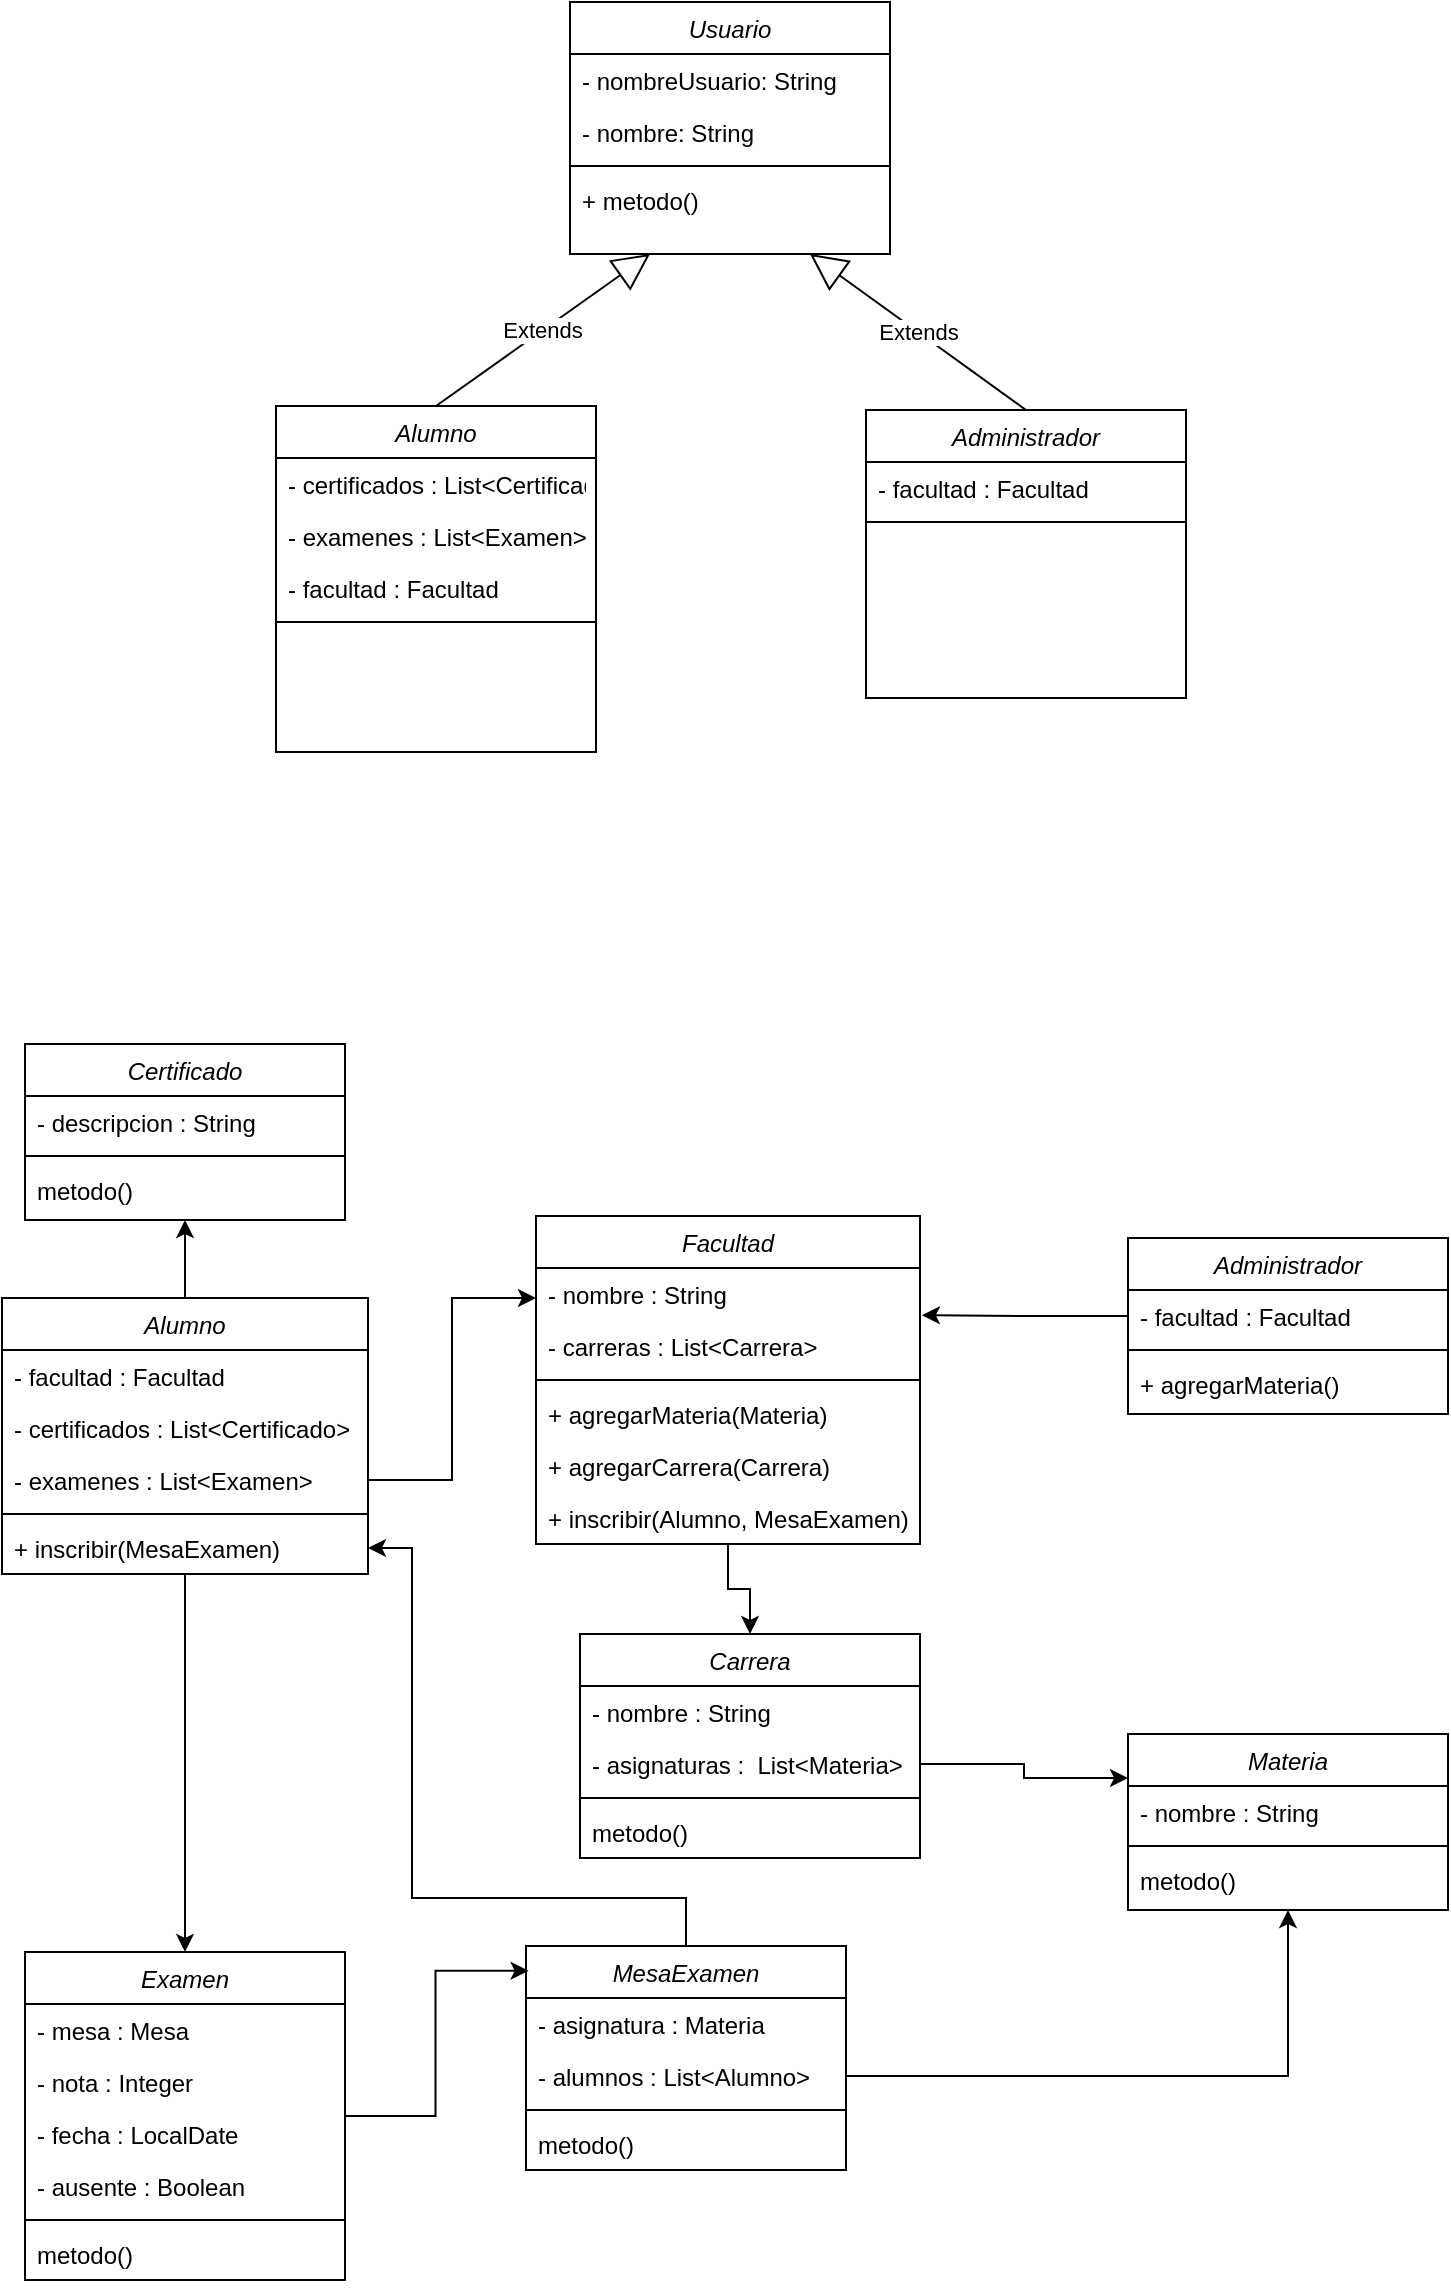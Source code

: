 <mxfile version="20.0.1" type="device"><diagram id="C5RBs43oDa-KdzZeNtuy" name="Page-1"><mxGraphModel dx="1327" dy="1925" grid="0" gridSize="10" guides="1" tooltips="1" connect="1" arrows="1" fold="1" page="1" pageScale="1" pageWidth="827" pageHeight="1169" math="0" shadow="0"><root><mxCell id="WIyWlLk6GJQsqaUBKTNV-0"/><mxCell id="WIyWlLk6GJQsqaUBKTNV-1" parent="WIyWlLk6GJQsqaUBKTNV-0"/><mxCell id="loPFKNU7F_X6egL29arb-36" style="edgeStyle=orthogonalEdgeStyle;rounded=0;orthogonalLoop=1;jettySize=auto;html=1;" edge="1" parent="WIyWlLk6GJQsqaUBKTNV-1" source="zkfFHV4jXpPFQw0GAbJ--0" target="loPFKNU7F_X6egL29arb-6"><mxGeometry relative="1" as="geometry"/></mxCell><mxCell id="zkfFHV4jXpPFQw0GAbJ--0" value="Facultad" style="swimlane;fontStyle=2;align=center;verticalAlign=top;childLayout=stackLayout;horizontal=1;startSize=26;horizontalStack=0;resizeParent=1;resizeLast=0;collapsible=1;marginBottom=0;rounded=0;shadow=0;strokeWidth=1;" parent="WIyWlLk6GJQsqaUBKTNV-1" vertex="1"><mxGeometry x="297" y="94" width="192" height="164" as="geometry"><mxRectangle x="220" y="120" width="160" height="26" as="alternateBounds"/></mxGeometry></mxCell><mxCell id="loPFKNU7F_X6egL29arb-35" value="- nombre : String" style="text;align=left;verticalAlign=top;spacingLeft=4;spacingRight=4;overflow=hidden;rotatable=0;points=[[0,0.5],[1,0.5]];portConstraint=eastwest;" vertex="1" parent="zkfFHV4jXpPFQw0GAbJ--0"><mxGeometry y="26" width="192" height="26" as="geometry"/></mxCell><mxCell id="zkfFHV4jXpPFQw0GAbJ--1" value="- carreras : List&lt;Carrera&gt;" style="text;align=left;verticalAlign=top;spacingLeft=4;spacingRight=4;overflow=hidden;rotatable=0;points=[[0,0.5],[1,0.5]];portConstraint=eastwest;" parent="zkfFHV4jXpPFQw0GAbJ--0" vertex="1"><mxGeometry y="52" width="192" height="26" as="geometry"/></mxCell><mxCell id="zkfFHV4jXpPFQw0GAbJ--4" value="" style="line;html=1;strokeWidth=1;align=left;verticalAlign=middle;spacingTop=-1;spacingLeft=3;spacingRight=3;rotatable=0;labelPosition=right;points=[];portConstraint=eastwest;" parent="zkfFHV4jXpPFQw0GAbJ--0" vertex="1"><mxGeometry y="78" width="192" height="8" as="geometry"/></mxCell><mxCell id="loPFKNU7F_X6egL29arb-53" value="+ agregarMateria(Materia)" style="text;align=left;verticalAlign=top;spacingLeft=4;spacingRight=4;overflow=hidden;rotatable=0;points=[[0,0.5],[1,0.5]];portConstraint=eastwest;" vertex="1" parent="zkfFHV4jXpPFQw0GAbJ--0"><mxGeometry y="86" width="192" height="26" as="geometry"/></mxCell><mxCell id="loPFKNU7F_X6egL29arb-54" value="+ agregarCarrera(Carrera)" style="text;align=left;verticalAlign=top;spacingLeft=4;spacingRight=4;overflow=hidden;rotatable=0;points=[[0,0.5],[1,0.5]];portConstraint=eastwest;" vertex="1" parent="zkfFHV4jXpPFQw0GAbJ--0"><mxGeometry y="112" width="192" height="26" as="geometry"/></mxCell><mxCell id="zkfFHV4jXpPFQw0GAbJ--5" value="+ inscribir(Alumno, MesaExamen)" style="text;align=left;verticalAlign=top;spacingLeft=4;spacingRight=4;overflow=hidden;rotatable=0;points=[[0,0.5],[1,0.5]];portConstraint=eastwest;" parent="zkfFHV4jXpPFQw0GAbJ--0" vertex="1"><mxGeometry y="138" width="192" height="26" as="geometry"/></mxCell><mxCell id="loPFKNU7F_X6egL29arb-37" style="edgeStyle=orthogonalEdgeStyle;rounded=0;orthogonalLoop=1;jettySize=auto;html=1;entryX=0.5;entryY=1;entryDx=0;entryDy=0;" edge="1" parent="WIyWlLk6GJQsqaUBKTNV-1" source="loPFKNU7F_X6egL29arb-2" target="loPFKNU7F_X6egL29arb-22"><mxGeometry relative="1" as="geometry"/></mxCell><mxCell id="loPFKNU7F_X6egL29arb-50" style="edgeStyle=orthogonalEdgeStyle;rounded=0;orthogonalLoop=1;jettySize=auto;html=1;" edge="1" parent="WIyWlLk6GJQsqaUBKTNV-1" source="loPFKNU7F_X6egL29arb-2" target="loPFKNU7F_X6egL29arb-44"><mxGeometry relative="1" as="geometry"/></mxCell><mxCell id="loPFKNU7F_X6egL29arb-2" value="Alumno" style="swimlane;fontStyle=2;align=center;verticalAlign=top;childLayout=stackLayout;horizontal=1;startSize=26;horizontalStack=0;resizeParent=1;resizeLast=0;collapsible=1;marginBottom=0;rounded=0;shadow=0;strokeWidth=1;" vertex="1" parent="WIyWlLk6GJQsqaUBKTNV-1"><mxGeometry x="30" y="135" width="183" height="138" as="geometry"><mxRectangle x="220" y="120" width="160" height="26" as="alternateBounds"/></mxGeometry></mxCell><mxCell id="loPFKNU7F_X6egL29arb-38" value="- facultad : Facultad" style="text;align=left;verticalAlign=top;spacingLeft=4;spacingRight=4;overflow=hidden;rotatable=0;points=[[0,0.5],[1,0.5]];portConstraint=eastwest;" vertex="1" parent="loPFKNU7F_X6egL29arb-2"><mxGeometry y="26" width="183" height="26" as="geometry"/></mxCell><mxCell id="loPFKNU7F_X6egL29arb-39" value="- certificados : List&lt;Certificado&gt;" style="text;align=left;verticalAlign=top;spacingLeft=4;spacingRight=4;overflow=hidden;rotatable=0;points=[[0,0.5],[1,0.5]];portConstraint=eastwest;" vertex="1" parent="loPFKNU7F_X6egL29arb-2"><mxGeometry y="52" width="183" height="26" as="geometry"/></mxCell><mxCell id="loPFKNU7F_X6egL29arb-3" value="- examenes : List&lt;Examen&gt;" style="text;align=left;verticalAlign=top;spacingLeft=4;spacingRight=4;overflow=hidden;rotatable=0;points=[[0,0.5],[1,0.5]];portConstraint=eastwest;" vertex="1" parent="loPFKNU7F_X6egL29arb-2"><mxGeometry y="78" width="183" height="26" as="geometry"/></mxCell><mxCell id="loPFKNU7F_X6egL29arb-4" value="" style="line;html=1;strokeWidth=1;align=left;verticalAlign=middle;spacingTop=-1;spacingLeft=3;spacingRight=3;rotatable=0;labelPosition=right;points=[];portConstraint=eastwest;" vertex="1" parent="loPFKNU7F_X6egL29arb-2"><mxGeometry y="104" width="183" height="8" as="geometry"/></mxCell><mxCell id="loPFKNU7F_X6egL29arb-5" value="+ inscribir(MesaExamen)" style="text;align=left;verticalAlign=top;spacingLeft=4;spacingRight=4;overflow=hidden;rotatable=0;points=[[0,0.5],[1,0.5]];portConstraint=eastwest;" vertex="1" parent="loPFKNU7F_X6egL29arb-2"><mxGeometry y="112" width="183" height="26" as="geometry"/></mxCell><mxCell id="loPFKNU7F_X6egL29arb-6" value="Carrera" style="swimlane;fontStyle=2;align=center;verticalAlign=top;childLayout=stackLayout;horizontal=1;startSize=26;horizontalStack=0;resizeParent=1;resizeLast=0;collapsible=1;marginBottom=0;rounded=0;shadow=0;strokeWidth=1;" vertex="1" parent="WIyWlLk6GJQsqaUBKTNV-1"><mxGeometry x="319" y="303" width="170" height="112" as="geometry"><mxRectangle x="220" y="120" width="160" height="26" as="alternateBounds"/></mxGeometry></mxCell><mxCell id="loPFKNU7F_X6egL29arb-29" value="- nombre : String" style="text;align=left;verticalAlign=top;spacingLeft=4;spacingRight=4;overflow=hidden;rotatable=0;points=[[0,0.5],[1,0.5]];portConstraint=eastwest;" vertex="1" parent="loPFKNU7F_X6egL29arb-6"><mxGeometry y="26" width="170" height="26" as="geometry"/></mxCell><mxCell id="loPFKNU7F_X6egL29arb-7" value="- asignaturas :  List&lt;Materia&gt;" style="text;align=left;verticalAlign=top;spacingLeft=4;spacingRight=4;overflow=hidden;rotatable=0;points=[[0,0.5],[1,0.5]];portConstraint=eastwest;" vertex="1" parent="loPFKNU7F_X6egL29arb-6"><mxGeometry y="52" width="170" height="26" as="geometry"/></mxCell><mxCell id="loPFKNU7F_X6egL29arb-8" value="" style="line;html=1;strokeWidth=1;align=left;verticalAlign=middle;spacingTop=-1;spacingLeft=3;spacingRight=3;rotatable=0;labelPosition=right;points=[];portConstraint=eastwest;" vertex="1" parent="loPFKNU7F_X6egL29arb-6"><mxGeometry y="78" width="170" height="8" as="geometry"/></mxCell><mxCell id="loPFKNU7F_X6egL29arb-9" value="metodo()" style="text;align=left;verticalAlign=top;spacingLeft=4;spacingRight=4;overflow=hidden;rotatable=0;points=[[0,0.5],[1,0.5]];portConstraint=eastwest;" vertex="1" parent="loPFKNU7F_X6egL29arb-6"><mxGeometry y="86" width="170" height="26" as="geometry"/></mxCell><mxCell id="loPFKNU7F_X6egL29arb-10" value="Materia" style="swimlane;fontStyle=2;align=center;verticalAlign=top;childLayout=stackLayout;horizontal=1;startSize=26;horizontalStack=0;resizeParent=1;resizeLast=0;collapsible=1;marginBottom=0;rounded=0;shadow=0;strokeWidth=1;" vertex="1" parent="WIyWlLk6GJQsqaUBKTNV-1"><mxGeometry x="593" y="353" width="160" height="88" as="geometry"><mxRectangle x="220" y="120" width="160" height="26" as="alternateBounds"/></mxGeometry></mxCell><mxCell id="loPFKNU7F_X6egL29arb-11" value="- nombre : String" style="text;align=left;verticalAlign=top;spacingLeft=4;spacingRight=4;overflow=hidden;rotatable=0;points=[[0,0.5],[1,0.5]];portConstraint=eastwest;" vertex="1" parent="loPFKNU7F_X6egL29arb-10"><mxGeometry y="26" width="160" height="26" as="geometry"/></mxCell><mxCell id="loPFKNU7F_X6egL29arb-12" value="" style="line;html=1;strokeWidth=1;align=left;verticalAlign=middle;spacingTop=-1;spacingLeft=3;spacingRight=3;rotatable=0;labelPosition=right;points=[];portConstraint=eastwest;" vertex="1" parent="loPFKNU7F_X6egL29arb-10"><mxGeometry y="52" width="160" height="8" as="geometry"/></mxCell><mxCell id="loPFKNU7F_X6egL29arb-13" value="metodo()" style="text;align=left;verticalAlign=top;spacingLeft=4;spacingRight=4;overflow=hidden;rotatable=0;points=[[0,0.5],[1,0.5]];portConstraint=eastwest;" vertex="1" parent="loPFKNU7F_X6egL29arb-10"><mxGeometry y="60" width="160" height="26" as="geometry"/></mxCell><mxCell id="loPFKNU7F_X6egL29arb-42" style="edgeStyle=orthogonalEdgeStyle;rounded=0;orthogonalLoop=1;jettySize=auto;html=1;entryX=1;entryY=0.5;entryDx=0;entryDy=0;" edge="1" parent="WIyWlLk6GJQsqaUBKTNV-1" source="loPFKNU7F_X6egL29arb-14" target="loPFKNU7F_X6egL29arb-5"><mxGeometry relative="1" as="geometry"><mxPoint x="144.31" y="276.931" as="targetPoint"/><Array as="points"><mxPoint x="372" y="435"/><mxPoint x="235" y="435"/><mxPoint x="235" y="260"/></Array></mxGeometry></mxCell><mxCell id="loPFKNU7F_X6egL29arb-14" value="MesaExamen" style="swimlane;fontStyle=2;align=center;verticalAlign=top;childLayout=stackLayout;horizontal=1;startSize=26;horizontalStack=0;resizeParent=1;resizeLast=0;collapsible=1;marginBottom=0;rounded=0;shadow=0;strokeWidth=1;" vertex="1" parent="WIyWlLk6GJQsqaUBKTNV-1"><mxGeometry x="292" y="459" width="160" height="112" as="geometry"><mxRectangle x="220" y="120" width="160" height="26" as="alternateBounds"/></mxGeometry></mxCell><mxCell id="loPFKNU7F_X6egL29arb-40" value="- asignatura : Materia" style="text;align=left;verticalAlign=top;spacingLeft=4;spacingRight=4;overflow=hidden;rotatable=0;points=[[0,0.5],[1,0.5]];portConstraint=eastwest;" vertex="1" parent="loPFKNU7F_X6egL29arb-14"><mxGeometry y="26" width="160" height="26" as="geometry"/></mxCell><mxCell id="loPFKNU7F_X6egL29arb-15" value="- alumnos : List&lt;Alumno&gt;" style="text;align=left;verticalAlign=top;spacingLeft=4;spacingRight=4;overflow=hidden;rotatable=0;points=[[0,0.5],[1,0.5]];portConstraint=eastwest;" vertex="1" parent="loPFKNU7F_X6egL29arb-14"><mxGeometry y="52" width="160" height="26" as="geometry"/></mxCell><mxCell id="loPFKNU7F_X6egL29arb-16" value="" style="line;html=1;strokeWidth=1;align=left;verticalAlign=middle;spacingTop=-1;spacingLeft=3;spacingRight=3;rotatable=0;labelPosition=right;points=[];portConstraint=eastwest;" vertex="1" parent="loPFKNU7F_X6egL29arb-14"><mxGeometry y="78" width="160" height="8" as="geometry"/></mxCell><mxCell id="loPFKNU7F_X6egL29arb-17" value="metodo()" style="text;align=left;verticalAlign=top;spacingLeft=4;spacingRight=4;overflow=hidden;rotatable=0;points=[[0,0.5],[1,0.5]];portConstraint=eastwest;" vertex="1" parent="loPFKNU7F_X6egL29arb-14"><mxGeometry y="86" width="160" height="26" as="geometry"/></mxCell><mxCell id="loPFKNU7F_X6egL29arb-18" value="Administrador" style="swimlane;fontStyle=2;align=center;verticalAlign=top;childLayout=stackLayout;horizontal=1;startSize=26;horizontalStack=0;resizeParent=1;resizeLast=0;collapsible=1;marginBottom=0;rounded=0;shadow=0;strokeWidth=1;" vertex="1" parent="WIyWlLk6GJQsqaUBKTNV-1"><mxGeometry x="593" y="105" width="160" height="88" as="geometry"><mxRectangle x="220" y="120" width="160" height="26" as="alternateBounds"/></mxGeometry></mxCell><mxCell id="loPFKNU7F_X6egL29arb-19" value="- facultad : Facultad" style="text;align=left;verticalAlign=top;spacingLeft=4;spacingRight=4;overflow=hidden;rotatable=0;points=[[0,0.5],[1,0.5]];portConstraint=eastwest;" vertex="1" parent="loPFKNU7F_X6egL29arb-18"><mxGeometry y="26" width="160" height="26" as="geometry"/></mxCell><mxCell id="loPFKNU7F_X6egL29arb-20" value="" style="line;html=1;strokeWidth=1;align=left;verticalAlign=middle;spacingTop=-1;spacingLeft=3;spacingRight=3;rotatable=0;labelPosition=right;points=[];portConstraint=eastwest;" vertex="1" parent="loPFKNU7F_X6egL29arb-18"><mxGeometry y="52" width="160" height="8" as="geometry"/></mxCell><mxCell id="loPFKNU7F_X6egL29arb-21" value="+ agregarMateria()" style="text;align=left;verticalAlign=top;spacingLeft=4;spacingRight=4;overflow=hidden;rotatable=0;points=[[0,0.5],[1,0.5]];portConstraint=eastwest;" vertex="1" parent="loPFKNU7F_X6egL29arb-18"><mxGeometry y="60" width="160" height="26" as="geometry"/></mxCell><mxCell id="loPFKNU7F_X6egL29arb-22" value="Certificado" style="swimlane;fontStyle=2;align=center;verticalAlign=top;childLayout=stackLayout;horizontal=1;startSize=26;horizontalStack=0;resizeParent=1;resizeLast=0;collapsible=1;marginBottom=0;rounded=0;shadow=0;strokeWidth=1;" vertex="1" parent="WIyWlLk6GJQsqaUBKTNV-1"><mxGeometry x="41.5" y="8" width="160" height="88" as="geometry"><mxRectangle x="220" y="120" width="160" height="26" as="alternateBounds"/></mxGeometry></mxCell><mxCell id="loPFKNU7F_X6egL29arb-23" value="- descripcion : String" style="text;align=left;verticalAlign=top;spacingLeft=4;spacingRight=4;overflow=hidden;rotatable=0;points=[[0,0.5],[1,0.5]];portConstraint=eastwest;" vertex="1" parent="loPFKNU7F_X6egL29arb-22"><mxGeometry y="26" width="160" height="26" as="geometry"/></mxCell><mxCell id="loPFKNU7F_X6egL29arb-24" value="" style="line;html=1;strokeWidth=1;align=left;verticalAlign=middle;spacingTop=-1;spacingLeft=3;spacingRight=3;rotatable=0;labelPosition=right;points=[];portConstraint=eastwest;" vertex="1" parent="loPFKNU7F_X6egL29arb-22"><mxGeometry y="52" width="160" height="8" as="geometry"/></mxCell><mxCell id="loPFKNU7F_X6egL29arb-25" value="metodo()" style="text;align=left;verticalAlign=top;spacingLeft=4;spacingRight=4;overflow=hidden;rotatable=0;points=[[0,0.5],[1,0.5]];portConstraint=eastwest;" vertex="1" parent="loPFKNU7F_X6egL29arb-22"><mxGeometry y="60" width="160" height="26" as="geometry"/></mxCell><mxCell id="loPFKNU7F_X6egL29arb-26" style="edgeStyle=orthogonalEdgeStyle;rounded=0;orthogonalLoop=1;jettySize=auto;html=1;entryX=0;entryY=0.25;entryDx=0;entryDy=0;" edge="1" parent="WIyWlLk6GJQsqaUBKTNV-1" source="loPFKNU7F_X6egL29arb-3" target="zkfFHV4jXpPFQw0GAbJ--0"><mxGeometry relative="1" as="geometry"/></mxCell><mxCell id="loPFKNU7F_X6egL29arb-27" style="edgeStyle=orthogonalEdgeStyle;rounded=0;orthogonalLoop=1;jettySize=auto;html=1;entryX=1.005;entryY=-0.092;entryDx=0;entryDy=0;entryPerimeter=0;" edge="1" parent="WIyWlLk6GJQsqaUBKTNV-1" source="loPFKNU7F_X6egL29arb-19" target="zkfFHV4jXpPFQw0GAbJ--1"><mxGeometry relative="1" as="geometry"/></mxCell><mxCell id="loPFKNU7F_X6egL29arb-30" style="edgeStyle=orthogonalEdgeStyle;rounded=0;orthogonalLoop=1;jettySize=auto;html=1;entryX=0;entryY=0.25;entryDx=0;entryDy=0;" edge="1" parent="WIyWlLk6GJQsqaUBKTNV-1" source="loPFKNU7F_X6egL29arb-7" target="loPFKNU7F_X6egL29arb-10"><mxGeometry relative="1" as="geometry"/></mxCell><mxCell id="loPFKNU7F_X6egL29arb-34" style="edgeStyle=orthogonalEdgeStyle;rounded=0;orthogonalLoop=1;jettySize=auto;html=1;entryX=0.5;entryY=1;entryDx=0;entryDy=0;" edge="1" parent="WIyWlLk6GJQsqaUBKTNV-1" source="loPFKNU7F_X6egL29arb-15" target="loPFKNU7F_X6egL29arb-10"><mxGeometry relative="1" as="geometry"/></mxCell><mxCell id="loPFKNU7F_X6egL29arb-49" style="edgeStyle=orthogonalEdgeStyle;rounded=0;orthogonalLoop=1;jettySize=auto;html=1;entryX=0.008;entryY=0.111;entryDx=0;entryDy=0;entryPerimeter=0;" edge="1" parent="WIyWlLk6GJQsqaUBKTNV-1" source="loPFKNU7F_X6egL29arb-44" target="loPFKNU7F_X6egL29arb-14"><mxGeometry relative="1" as="geometry"/></mxCell><mxCell id="loPFKNU7F_X6egL29arb-44" value="Examen" style="swimlane;fontStyle=2;align=center;verticalAlign=top;childLayout=stackLayout;horizontal=1;startSize=26;horizontalStack=0;resizeParent=1;resizeLast=0;collapsible=1;marginBottom=0;rounded=0;shadow=0;strokeWidth=1;" vertex="1" parent="WIyWlLk6GJQsqaUBKTNV-1"><mxGeometry x="41.5" y="462" width="160" height="164" as="geometry"><mxRectangle x="220" y="120" width="160" height="26" as="alternateBounds"/></mxGeometry></mxCell><mxCell id="loPFKNU7F_X6egL29arb-52" value="- mesa : Mesa" style="text;align=left;verticalAlign=top;spacingLeft=4;spacingRight=4;overflow=hidden;rotatable=0;points=[[0,0.5],[1,0.5]];portConstraint=eastwest;" vertex="1" parent="loPFKNU7F_X6egL29arb-44"><mxGeometry y="26" width="160" height="26" as="geometry"/></mxCell><mxCell id="loPFKNU7F_X6egL29arb-56" value="- nota : Integer" style="text;align=left;verticalAlign=top;spacingLeft=4;spacingRight=4;overflow=hidden;rotatable=0;points=[[0,0.5],[1,0.5]];portConstraint=eastwest;" vertex="1" parent="loPFKNU7F_X6egL29arb-44"><mxGeometry y="52" width="160" height="26" as="geometry"/></mxCell><mxCell id="loPFKNU7F_X6egL29arb-57" value="- fecha : LocalDate" style="text;align=left;verticalAlign=top;spacingLeft=4;spacingRight=4;overflow=hidden;rotatable=0;points=[[0,0.5],[1,0.5]];portConstraint=eastwest;" vertex="1" parent="loPFKNU7F_X6egL29arb-44"><mxGeometry y="78" width="160" height="26" as="geometry"/></mxCell><mxCell id="loPFKNU7F_X6egL29arb-45" value="- ausente : Boolean" style="text;align=left;verticalAlign=top;spacingLeft=4;spacingRight=4;overflow=hidden;rotatable=0;points=[[0,0.5],[1,0.5]];portConstraint=eastwest;" vertex="1" parent="loPFKNU7F_X6egL29arb-44"><mxGeometry y="104" width="160" height="26" as="geometry"/></mxCell><mxCell id="loPFKNU7F_X6egL29arb-47" value="" style="line;html=1;strokeWidth=1;align=left;verticalAlign=middle;spacingTop=-1;spacingLeft=3;spacingRight=3;rotatable=0;labelPosition=right;points=[];portConstraint=eastwest;" vertex="1" parent="loPFKNU7F_X6egL29arb-44"><mxGeometry y="130" width="160" height="8" as="geometry"/></mxCell><mxCell id="loPFKNU7F_X6egL29arb-48" value="metodo()" style="text;align=left;verticalAlign=top;spacingLeft=4;spacingRight=4;overflow=hidden;rotatable=0;points=[[0,0.5],[1,0.5]];portConstraint=eastwest;" vertex="1" parent="loPFKNU7F_X6egL29arb-44"><mxGeometry y="138" width="160" height="26" as="geometry"/></mxCell><mxCell id="loPFKNU7F_X6egL29arb-58" value="Alumno" style="swimlane;fontStyle=2;align=center;verticalAlign=top;childLayout=stackLayout;horizontal=1;startSize=26;horizontalStack=0;resizeParent=1;resizeLast=0;collapsible=1;marginBottom=0;rounded=0;shadow=0;strokeWidth=1;" vertex="1" parent="WIyWlLk6GJQsqaUBKTNV-1"><mxGeometry x="167" y="-311" width="160" height="173" as="geometry"><mxRectangle x="230" y="140" width="160" height="26" as="alternateBounds"/></mxGeometry></mxCell><mxCell id="loPFKNU7F_X6egL29arb-81" value="- certificados : List&lt;Certificado&gt;" style="text;align=left;verticalAlign=top;spacingLeft=4;spacingRight=4;overflow=hidden;rotatable=0;points=[[0,0.5],[1,0.5]];portConstraint=eastwest;" vertex="1" parent="loPFKNU7F_X6egL29arb-58"><mxGeometry y="26" width="160" height="26" as="geometry"/></mxCell><mxCell id="loPFKNU7F_X6egL29arb-82" value="- examenes : List&lt;Examen&gt;" style="text;align=left;verticalAlign=top;spacingLeft=4;spacingRight=4;overflow=hidden;rotatable=0;points=[[0,0.5],[1,0.5]];portConstraint=eastwest;" vertex="1" parent="loPFKNU7F_X6egL29arb-58"><mxGeometry y="52" width="160" height="26" as="geometry"/></mxCell><mxCell id="loPFKNU7F_X6egL29arb-80" value="- facultad : Facultad" style="text;align=left;verticalAlign=top;spacingLeft=4;spacingRight=4;overflow=hidden;rotatable=0;points=[[0,0.5],[1,0.5]];portConstraint=eastwest;" vertex="1" parent="loPFKNU7F_X6egL29arb-58"><mxGeometry y="78" width="160" height="26" as="geometry"/></mxCell><mxCell id="loPFKNU7F_X6egL29arb-63" value="" style="line;html=1;strokeWidth=1;align=left;verticalAlign=middle;spacingTop=-1;spacingLeft=3;spacingRight=3;rotatable=0;labelPosition=right;points=[];portConstraint=eastwest;" vertex="1" parent="loPFKNU7F_X6egL29arb-58"><mxGeometry y="104" width="160" height="8" as="geometry"/></mxCell><mxCell id="loPFKNU7F_X6egL29arb-67" value="Administrador" style="swimlane;fontStyle=2;align=center;verticalAlign=top;childLayout=stackLayout;horizontal=1;startSize=26;horizontalStack=0;resizeParent=1;resizeLast=0;collapsible=1;marginBottom=0;rounded=0;shadow=0;strokeWidth=1;" vertex="1" parent="WIyWlLk6GJQsqaUBKTNV-1"><mxGeometry x="462" y="-309" width="160" height="144" as="geometry"><mxRectangle x="230" y="140" width="160" height="26" as="alternateBounds"/></mxGeometry></mxCell><mxCell id="loPFKNU7F_X6egL29arb-68" value="- facultad : Facultad" style="text;align=left;verticalAlign=top;spacingLeft=4;spacingRight=4;overflow=hidden;rotatable=0;points=[[0,0.5],[1,0.5]];portConstraint=eastwest;rounded=0;shadow=0;html=0;" vertex="1" parent="loPFKNU7F_X6egL29arb-67"><mxGeometry y="26" width="160" height="26" as="geometry"/></mxCell><mxCell id="loPFKNU7F_X6egL29arb-69" value="" style="line;html=1;strokeWidth=1;align=left;verticalAlign=middle;spacingTop=-1;spacingLeft=3;spacingRight=3;rotatable=0;labelPosition=right;points=[];portConstraint=eastwest;" vertex="1" parent="loPFKNU7F_X6egL29arb-67"><mxGeometry y="52" width="160" height="8" as="geometry"/></mxCell><mxCell id="loPFKNU7F_X6egL29arb-73" value="Usuario" style="swimlane;fontStyle=2;align=center;verticalAlign=top;childLayout=stackLayout;horizontal=1;startSize=26;horizontalStack=0;resizeParent=1;resizeLast=0;collapsible=1;marginBottom=0;rounded=0;shadow=0;strokeWidth=1;" vertex="1" parent="WIyWlLk6GJQsqaUBKTNV-1"><mxGeometry x="314" y="-513" width="160" height="126" as="geometry"><mxRectangle x="230" y="140" width="160" height="26" as="alternateBounds"/></mxGeometry></mxCell><mxCell id="loPFKNU7F_X6egL29arb-74" value="- nombreUsuario: String" style="text;align=left;verticalAlign=top;spacingLeft=4;spacingRight=4;overflow=hidden;rotatable=0;points=[[0,0.5],[1,0.5]];portConstraint=eastwest;rounded=0;shadow=0;html=0;" vertex="1" parent="loPFKNU7F_X6egL29arb-73"><mxGeometry y="26" width="160" height="26" as="geometry"/></mxCell><mxCell id="loPFKNU7F_X6egL29arb-75" value="- nombre: String" style="text;align=left;verticalAlign=top;spacingLeft=4;spacingRight=4;overflow=hidden;rotatable=0;points=[[0,0.5],[1,0.5]];portConstraint=eastwest;rounded=0;shadow=0;html=0;" vertex="1" parent="loPFKNU7F_X6egL29arb-73"><mxGeometry y="52" width="160" height="26" as="geometry"/></mxCell><mxCell id="loPFKNU7F_X6egL29arb-76" value="" style="line;html=1;strokeWidth=1;align=left;verticalAlign=middle;spacingTop=-1;spacingLeft=3;spacingRight=3;rotatable=0;labelPosition=right;points=[];portConstraint=eastwest;" vertex="1" parent="loPFKNU7F_X6egL29arb-73"><mxGeometry y="78" width="160" height="8" as="geometry"/></mxCell><mxCell id="loPFKNU7F_X6egL29arb-77" value="+ metodo()" style="text;align=left;verticalAlign=top;spacingLeft=4;spacingRight=4;overflow=hidden;rotatable=0;points=[[0,0.5],[1,0.5]];portConstraint=eastwest;" vertex="1" parent="loPFKNU7F_X6egL29arb-73"><mxGeometry y="86" width="160" height="26" as="geometry"/></mxCell><mxCell id="loPFKNU7F_X6egL29arb-78" value="Extends" style="endArrow=block;endSize=16;endFill=0;html=1;rounded=0;exitX=0.5;exitY=0;exitDx=0;exitDy=0;entryX=0.25;entryY=1;entryDx=0;entryDy=0;" edge="1" parent="WIyWlLk6GJQsqaUBKTNV-1" source="loPFKNU7F_X6egL29arb-58" target="loPFKNU7F_X6egL29arb-73"><mxGeometry width="160" relative="1" as="geometry"><mxPoint x="255" y="-346" as="sourcePoint"/><mxPoint x="415" y="-346" as="targetPoint"/></mxGeometry></mxCell><mxCell id="loPFKNU7F_X6egL29arb-79" value="Extends" style="endArrow=block;endSize=16;endFill=0;html=1;rounded=0;exitX=0.5;exitY=0;exitDx=0;exitDy=0;entryX=0.75;entryY=1;entryDx=0;entryDy=0;" edge="1" parent="WIyWlLk6GJQsqaUBKTNV-1" source="loPFKNU7F_X6egL29arb-67" target="loPFKNU7F_X6egL29arb-73"><mxGeometry width="160" relative="1" as="geometry"><mxPoint x="257" y="-301" as="sourcePoint"/><mxPoint x="364" y="-377" as="targetPoint"/></mxGeometry></mxCell></root></mxGraphModel></diagram></mxfile>